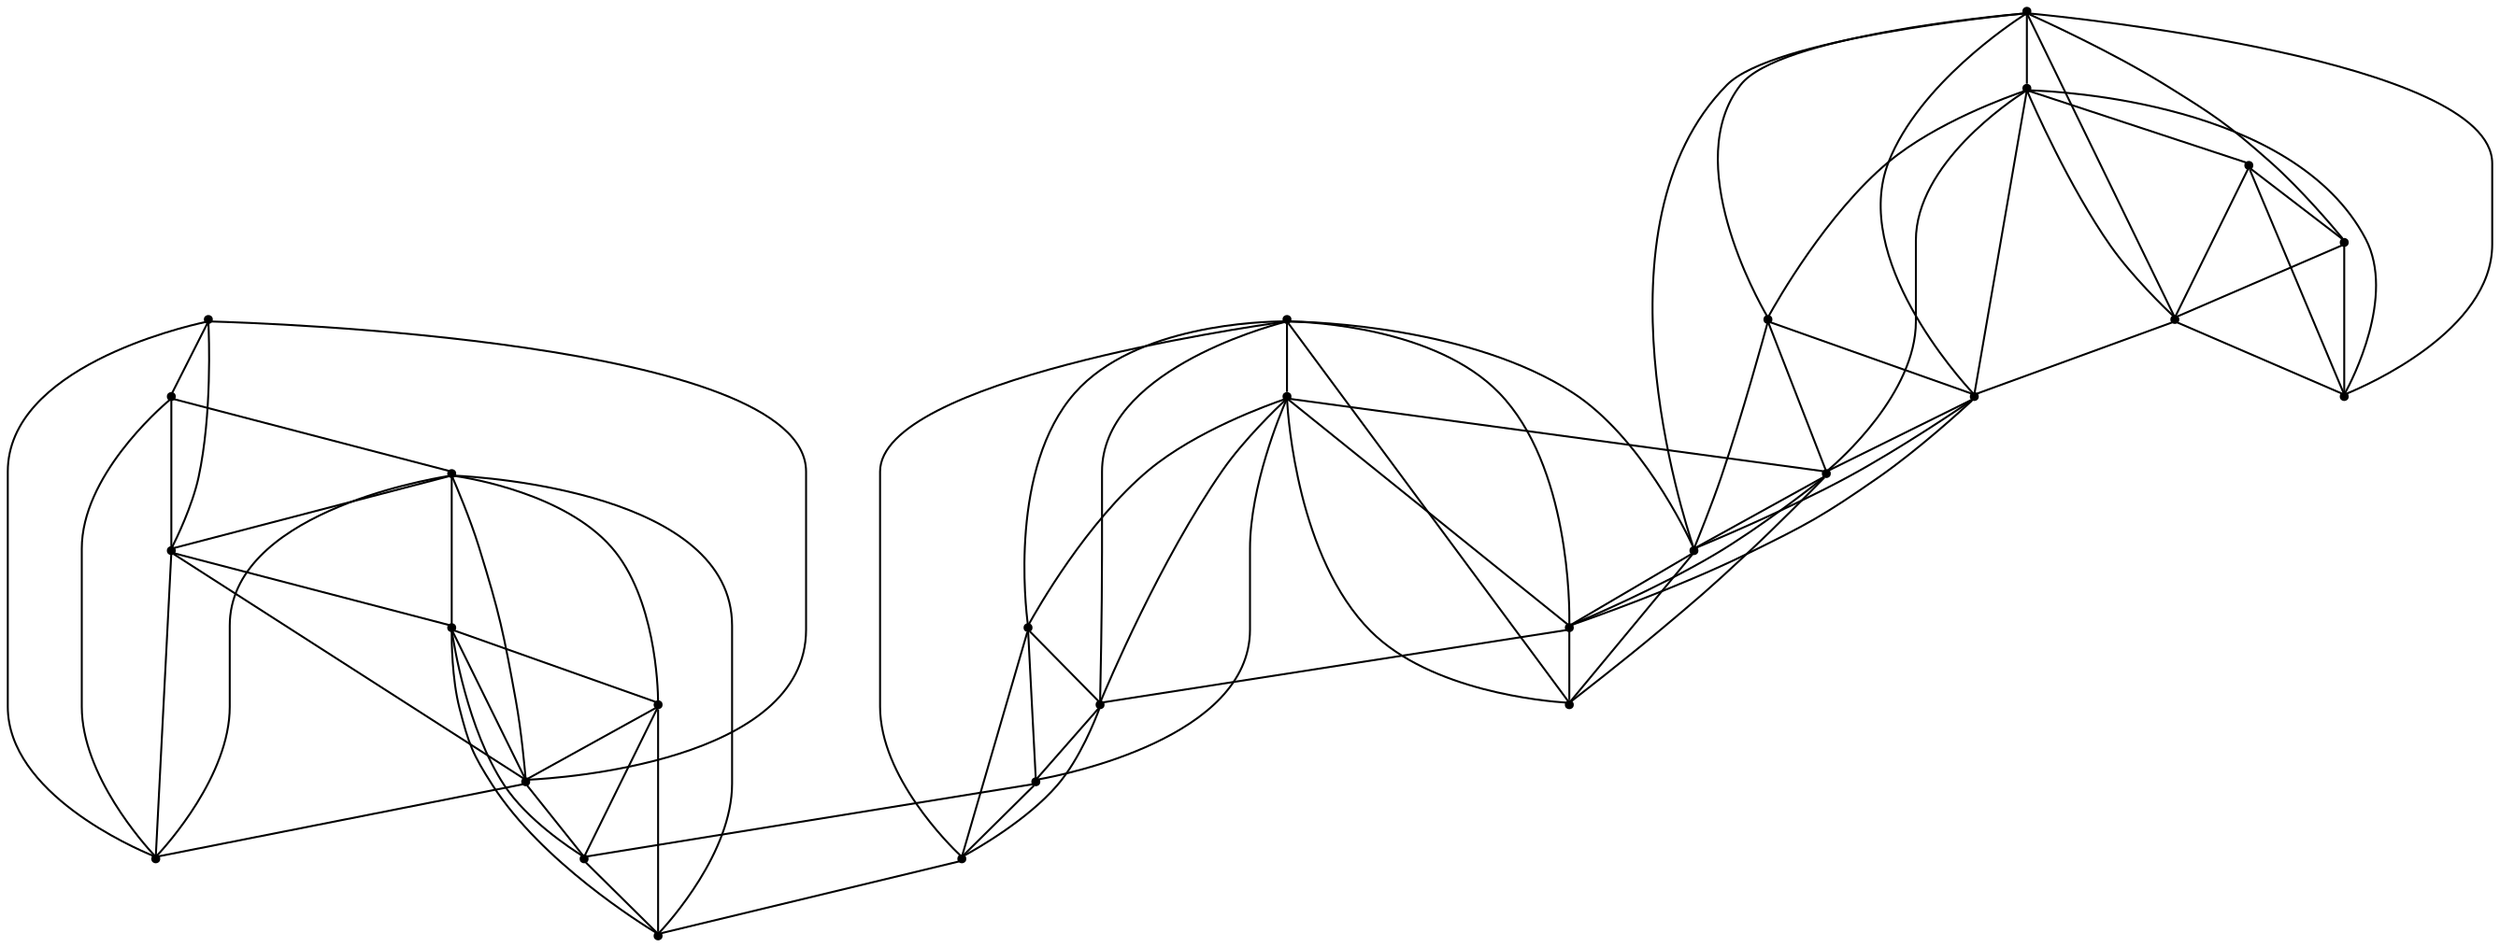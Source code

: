 graph {
  node [shape=point,comment="{\"directed\":false,\"doi\":\"10.1007/978-3-030-68766-3_32\",\"figure\":\"6 (2)\"}"]

  v0 [pos="1199.5369031440391,288.600890355212"]
  v1 [pos="1199.5369031440391,388.5530273717295"]
  v2 [pos="1066.2656425163345,288.60089035521196"]
  v3 [pos="1132.9013284700522,288.60089035521196"]
  v4 [pos="1132.9013284700522,388.5530273717295"]
  v5 [pos="999.6311170512395,388.5530273717295"]
  v6 [pos="1066.2656425163345,388.5530273717295"]
  v7 [pos="932.9944931683603,288.60089035521196"]
  v8 [pos="999.6311170512395,288.600890355212"]
  v9 [pos="932.9944931683606,388.5530273717295"]
  v10 [pos="799.723216643551,288.600890355212"]
  v11 [pos="799.7232166435512,388.5530273717295"]
  v12 [pos="733.0907578020314,288.60089035521196"]
  v13 [pos="733.0907578020314,388.5530273717295"]
  v14 [pos="666.4520037071596,288.600890355212"]
  v15 [pos="666.4520037071596,388.5530273717295"]
  v16 [pos="533.1849160693661,288.600890355212"]
  v17 [pos="599.816365444755,288.600890355212"]
  v18 [pos="599.816365444755,388.5530273717295"]
  v19 [pos="533.1849160693662,388.5530273717295"]
  v20 [pos="466.5451445598112,288.600890355212"]
  v21 [pos="466.5451445598111,388.5530273717295"]
  v22 [pos="399.9137031329746,288.60089035521196"]
  v23 [pos="399.91370313297455,388.5530273717295"]
  v24 [pos="266.6424663509264,288.600890355212"]
  v25 [pos="333.27809666477884,388.5530273717295"]
  v26 [pos="333.27809666477884,288.600890355212"]
  v27 [pos="266.6424663509264,388.5530273717295"]

  v0 -- v1 [id="-1",pos="1199.5369031440391,288.600890355212 1199.5369031440391,388.5530273717295 1199.5369031440391,388.5530273717295 1199.5369031440391,388.5530273717295"]
  v27 -- v25 [id="-3",pos="266.6424663509264,388.5530273717295 333.27809666477884,388.5530273717295 333.27809666477884,388.5530273717295 333.27809666477884,388.5530273717295"]
  v25 -- v23 [id="-4",pos="333.27809666477884,388.5530273717295 399.91370313297455,388.5530273717295 399.91370313297455,388.5530273717295 399.91370313297455,388.5530273717295"]
  v23 -- v21 [id="-5",pos="399.91370313297455,388.5530273717295 466.5451445598111,388.5530273717295 466.5451445598111,388.5530273717295 466.5451445598111,388.5530273717295"]
  v21 -- v19 [id="-6",pos="466.5451445598111,388.5530273717295 533.1849160693662,388.5530273717295 533.1849160693662,388.5530273717295 533.1849160693662,388.5530273717295"]
  v19 -- v18 [id="-7",pos="533.1849160693662,388.5530273717295 599.816365444755,388.5530273717295 599.816365444755,388.5530273717295 599.816365444755,388.5530273717295"]
  v18 -- v15 [id="-8",pos="599.816365444755,388.5530273717295 666.4520037071596,388.5530273717295 666.4520037071596,388.5530273717295 666.4520037071596,388.5530273717295"]
  v15 -- v13 [id="-9",pos="666.4520037071596,388.5530273717295 733.0907578020314,388.5530273717295 733.0907578020314,388.5530273717295 733.0907578020314,388.5530273717295"]
  v13 -- v11 [id="-10",pos="733.0907578020314,388.5530273717295 799.7232166435512,388.5530273717295 799.7232166435512,388.5530273717295 799.7232166435512,388.5530273717295"]
  v11 -- v9 [id="-11",pos="799.7232166435512,388.5530273717295 932.9944931683606,388.5530273717295 932.9944931683606,388.5530273717295 932.9944931683606,388.5530273717295"]
  v9 -- v5 [id="-12",pos="932.9944931683606,388.5530273717295 999.6311170512395,388.5530273717295 999.6311170512395,388.5530273717295 999.6311170512395,388.5530273717295"]
  v5 -- v6 [id="-13",pos="999.6311170512395,388.5530273717295 1066.2656425163345,388.5530273717295 1066.2656425163345,388.5530273717295 1066.2656425163345,388.5530273717295"]
  v6 -- v4 [id="-14",pos="1066.2656425163345,388.5530273717295 1132.9013284700522,388.5530273717295 1132.9013284700522,388.5530273717295 1132.9013284700522,388.5530273717295"]
  v4 -- v1 [id="-15",pos="1132.9013284700522,388.5530273717295 1199.5369031440391,388.5530273717295 1199.5369031440391,388.5530273717295 1199.5369031440391,388.5530273717295"]
  v24 -- v26 [id="-18",pos="266.6424663509264,288.600890355212 333.27809666477884,288.600890355212 333.27809666477884,288.600890355212 333.27809666477884,288.600890355212"]
  v26 -- v22 [id="-19",pos="333.27809666477884,288.600890355212 399.9137031329746,288.60089035521196 399.9137031329746,288.60089035521196 399.9137031329746,288.60089035521196"]
  v22 -- v20 [id="-20",pos="399.9137031329746,288.60089035521196 466.5451445598112,288.600890355212 466.5451445598112,288.600890355212 466.5451445598112,288.600890355212"]
  v20 -- v16 [id="-21",pos="466.5451445598112,288.600890355212 533.1849160693661,288.600890355212 533.1849160693661,288.600890355212 533.1849160693661,288.600890355212"]
  v16 -- v17 [id="-22",pos="533.1849160693661,288.600890355212 599.816365444755,288.600890355212 599.816365444755,288.600890355212 599.816365444755,288.600890355212"]
  v17 -- v14 [id="-23",pos="599.816365444755,288.600890355212 666.4520037071596,288.600890355212 666.4520037071596,288.600890355212 666.4520037071596,288.600890355212"]
  v14 -- v12 [id="-24",pos="666.4520037071596,288.600890355212 733.0907578020314,288.60089035521196 733.0907578020314,288.60089035521196 733.0907578020314,288.60089035521196"]
  v12 -- v10 [id="-25",pos="733.0907578020314,288.60089035521196 799.723216643551,288.600890355212 799.723216643551,288.600890355212 799.723216643551,288.600890355212"]
  v10 -- v7 [id="-26",pos="799.723216643551,288.600890355212 932.9944931683603,288.60089035521196 932.9944931683603,288.60089035521196 932.9944931683603,288.60089035521196"]
  v7 -- v8 [id="-27",pos="932.9944931683603,288.60089035521196 999.6311170512395,288.600890355212 999.6311170512395,288.600890355212 999.6311170512395,288.600890355212"]
  v8 -- v2 [id="-28",pos="999.6311170512395,288.600890355212 1066.2656425163345,288.60089035521196 1066.2656425163345,288.60089035521196 1066.2656425163345,288.60089035521196"]
  v2 -- v3 [id="-29",pos="1066.2656425163345,288.60089035521196 1132.9013284700522,288.60089035521196 1132.9013284700522,288.60089035521196 1132.9013284700522,288.60089035521196"]
  v3 -- v0 [id="-30",pos="1132.9013284700522,288.60089035521196 1199.5369031440391,288.600890355212 1199.5369031440391,288.600890355212 1199.5369031440391,288.600890355212"]
  v24 -- v27 [id="-32",pos="266.6424663509264,288.600890355212 266.6424663509264,388.5530273717295 266.6424663509264,388.5530273717295 266.6424663509264,388.5530273717295"]
  v27 -- v22 [id="-33",pos="266.6424663509264,388.5530273717295 399.9137031329746,288.60089035521196 399.9137031329746,288.60089035521196 399.9137031329746,288.60089035521196"]
  v27 -- v26 [id="-34",pos="266.6424663509264,388.5530273717295 333.27809666477884,288.600890355212 333.27809666477884,288.600890355212 333.27809666477884,288.600890355212"]
  v24 -- v25 [id="-35",pos="266.6424663509264,288.600890355212 333.27809666477884,388.5530273717295 333.27809666477884,388.5530273717295 333.27809666477884,388.5530273717295"]
  v25 -- v22 [id="-36",pos="333.27809666477884,388.5530273717295 399.9137031329746,288.60089035521196 399.9137031329746,288.60089035521196 399.9137031329746,288.60089035521196"]
  v25 -- v20 [id="-37",pos="333.27809666477884,388.5530273717295 466.5451445598112,288.600890355212 466.5451445598112,288.600890355212 466.5451445598112,288.600890355212"]
  v26 -- v23 [id="-38",pos="333.27809666477884,288.600890355212 399.91370313297455,388.5530273717295 399.91370313297455,388.5530273717295 399.91370313297455,388.5530273717295"]
  v25 -- v26 [id="-39",pos="333.27809666477884,388.5530273717295 333.27809666477884,288.600890355212 333.27809666477884,288.600890355212 333.27809666477884,288.600890355212"]
  v23 -- v20 [id="-40",pos="399.91370313297455,388.5530273717295 466.5451445598112,288.600890355212 466.5451445598112,288.600890355212 466.5451445598112,288.600890355212"]
  v22 -- v21 [id="-41",pos="399.9137031329746,288.60089035521196 466.5451445598111,388.5530273717295 466.5451445598111,388.5530273717295 466.5451445598111,388.5530273717295"]
  v22 -- v23 [id="-42",pos="399.9137031329746,288.60089035521196 399.91370313297455,388.5530273717295 399.91370313297455,388.5530273717295 399.91370313297455,388.5530273717295"]
  v23 -- v24 [id="-43",pos="399.91370313297455,388.5530273717295 266.6424663509264,288.600890355212 266.6424663509264,288.600890355212 266.6424663509264,288.600890355212"]
  v23 -- v16 [id="-44",pos="399.91370313297455,388.5530273717295 533.1849160693661,288.600890355212 533.1849160693661,288.600890355212 533.1849160693661,288.600890355212"]
  v22 -- v19 [id="-45",pos="399.9137031329746,288.60089035521196 533.1849160693662,388.5530273717295 533.1849160693662,388.5530273717295 533.1849160693662,388.5530273717295"]
  v21 -- v16 [id="-46",pos="466.5451445598111,388.5530273717295 533.1849160693661,288.600890355212 533.1849160693661,288.600890355212 533.1849160693661,288.600890355212"]
  v21 -- v20 [id="-47",pos="466.5451445598111,388.5530273717295 466.5451445598112,288.600890355212 466.5451445598112,288.600890355212 466.5451445598112,288.600890355212"]
  v20 -- v19 [id="-48",pos="466.5451445598112,288.600890355212 533.1849160693662,388.5530273717295 533.1849160693662,388.5530273717295 533.1849160693662,388.5530273717295"]
  v20 -- v18 [id="-49",pos="466.5451445598112,288.600890355212 599.816365444755,388.5530273717295 599.816365444755,388.5530273717295 599.816365444755,388.5530273717295"]
  v19 -- v14 [id="-50",pos="533.1849160693662,388.5530273717295 666.4520037071596,288.600890355212 666.4520037071596,288.600890355212 666.4520037071596,288.600890355212"]
  v16 -- v19 [id="-51",pos="533.1849160693661,288.600890355212 533.1849160693662,388.5530273717295 533.1849160693662,388.5530273717295 533.1849160693662,388.5530273717295"]
  v19 -- v17 [id="-52",pos="533.1849160693662,388.5530273717295 599.816365444755,288.600890355212 599.816365444755,288.600890355212 599.816365444755,288.600890355212"]
  v16 -- v18 [id="-53",pos="533.1849160693661,288.600890355212 599.816365444755,388.5530273717295 599.816365444755,388.5530273717295 599.816365444755,388.5530273717295"]
  v18 -- v12 [id="-54",pos="599.816365444755,388.5530273717295 733.0907578020314,288.60089035521196 733.0907578020314,288.60089035521196 733.0907578020314,288.60089035521196"]
  v18 -- v14 [id="-55",pos="599.816365444755,388.5530273717295 666.4520037071596,288.600890355212 666.4520037071596,288.600890355212 666.4520037071596,288.600890355212"]
  v18 -- v17 [id="-56",pos="599.816365444755,388.5530273717295 599.816365444755,288.600890355212 599.816365444755,288.600890355212 599.816365444755,288.600890355212"]
  v17 -- v15 [id="-57",pos="599.816365444755,288.600890355212 666.4520037071596,388.5530273717295 666.4520037071596,388.5530273717295 666.4520037071596,388.5530273717295"]
  v15 -- v16 [id="-58",pos="666.4520037071596,388.5530273717295 533.1849160693661,288.600890355212 533.1849160693661,288.600890355212 533.1849160693661,288.600890355212"]
  v15 -- v10 [id="-59",pos="666.4520037071596,388.5530273717295 799.723216643551,288.600890355212 799.723216643551,288.600890355212 799.723216643551,288.600890355212"]
  v14 -- v15 [id="-60",pos="666.4520037071596,288.600890355212 666.4520037071596,388.5530273717295 666.4520037071596,388.5530273717295 666.4520037071596,388.5530273717295"]
  v14 -- v11 [id="-61",pos="666.4520037071596,288.600890355212 799.7232166435512,388.5530273717295 799.7232166435512,388.5530273717295 799.7232166435512,388.5530273717295"]
  v15 -- v12 [id="-62",pos="666.4520037071596,388.5530273717295 733.0907578020314,288.60089035521196 733.0907578020314,288.60089035521196 733.0907578020314,288.60089035521196"]
  v14 -- v13 [id="-63",pos="666.4520037071596,288.600890355212 733.0907578020314,388.5530273717295 733.0907578020314,388.5530273717295 733.0907578020314,388.5530273717295"]
  v13 -- v10 [id="-64",pos="733.0907578020314,388.5530273717295 799.723216643551,288.600890355212 799.723216643551,288.600890355212 799.723216643551,288.600890355212"]
  v13 -- v12 [id="-65",pos="733.0907578020314,388.5530273717295 733.0907578020314,288.60089035521196 733.0907578020314,288.60089035521196 733.0907578020314,288.60089035521196"]
  v12 -- v11 [id="-66",pos="733.0907578020314,288.60089035521196 799.7232166435512,388.5530273717295 799.7232166435512,388.5530273717295 799.7232166435512,388.5530273717295"]
  v10 -- v11 [id="-68",pos="799.723216643551,288.600890355212 799.7232166435512,388.5530273717295 799.7232166435512,388.5530273717295 799.7232166435512,388.5530273717295"]
  v9 -- v8 [id="-70",pos="932.9944931683606,388.5530273717295 999.6311170512395,288.600890355212 999.6311170512395,288.600890355212 999.6311170512395,288.600890355212"]
  v9 -- v2 [id="-71",pos="932.9944931683606,388.5530273717295 1066.2656425163345,288.60089035521196 1066.2656425163345,288.60089035521196 1066.2656425163345,288.60089035521196"]
  v7 -- v5 [id="-72",pos="932.9944931683603,288.60089035521196 999.6311170512395,388.5530273717295 999.6311170512395,388.5530273717295 999.6311170512395,388.5530273717295"]
  v7 -- v9 [id="-73",pos="932.9944931683603,288.60089035521196 932.9944931683606,388.5530273717295 932.9944931683606,388.5530273717295 932.9944931683606,388.5530273717295"]
  v5 -- v8 [id="-74",pos="999.6311170512395,388.5530273717295 999.6311170512395,288.600890355212 999.6311170512395,288.600890355212 999.6311170512395,288.600890355212"]
  v5 -- v2 [id="-75",pos="999.6311170512395,388.5530273717295 1066.2656425163345,288.60089035521196 1066.2656425163345,288.60089035521196 1066.2656425163345,288.60089035521196"]
  v8 -- v6 [id="-76",pos="999.6311170512395,288.600890355212 1066.2656425163345,388.5530273717295 1066.2656425163345,388.5530273717295 1066.2656425163345,388.5530273717295"]
  v6 -- v7 [id="-77",pos="1066.2656425163345,388.5530273717295 932.9944931683603,288.60089035521196 932.9944931683603,288.60089035521196 932.9944931683603,288.60089035521196"]
  v6 -- v0 [id="-78",pos="1066.2656425163345,388.5530273717295 1199.5369031440391,288.600890355212 1199.5369031440391,288.600890355212 1199.5369031440391,288.600890355212"]
  v6 -- v3 [id="-79",pos="1066.2656425163345,388.5530273717295 1132.9013284700522,288.60089035521196 1132.9013284700522,288.60089035521196 1132.9013284700522,288.60089035521196"]
  v2 -- v6 [id="-80",pos="1066.2656425163345,288.60089035521196 1066.2656425163345,388.5530273717295 1066.2656425163345,388.5530273717295 1066.2656425163345,388.5530273717295"]
  v2 -- v4 [id="-81",pos="1066.2656425163345,288.60089035521196 1132.9013284700522,388.5530273717295 1132.9013284700522,388.5530273717295 1132.9013284700522,388.5530273717295"]
  v4 -- v0 [id="-82",pos="1132.9013284700522,388.5530273717295 1199.5369031440391,288.600890355212 1199.5369031440391,288.600890355212 1199.5369031440391,288.600890355212"]
  v3 -- v1 [id="-83",pos="1132.9013284700522,288.60089035521196 1199.5369031440391,388.5530273717295 1199.5369031440391,388.5530273717295 1199.5369031440391,388.5530273717295"]
  v3 -- v5 [id="-84",pos="1132.9013284700522,288.60089035521196 999.6311170512395,388.5530273717295 999.6311170512395,388.5530273717295 999.6311170512395,388.5530273717295"]
  v3 -- v4 [id="-85",pos="1132.9013284700522,288.60089035521196 1132.9013284700522,388.5530273717295 1132.9013284700522,388.5530273717295 1132.9013284700522,388.5530273717295"]
  v1 -- v2 [id="-86",pos="1199.5369031440391,388.5530273717295 1066.2656425163345,288.60089035521196 1066.2656425163345,288.60089035521196 1066.2656425163345,288.60089035521196"]
}